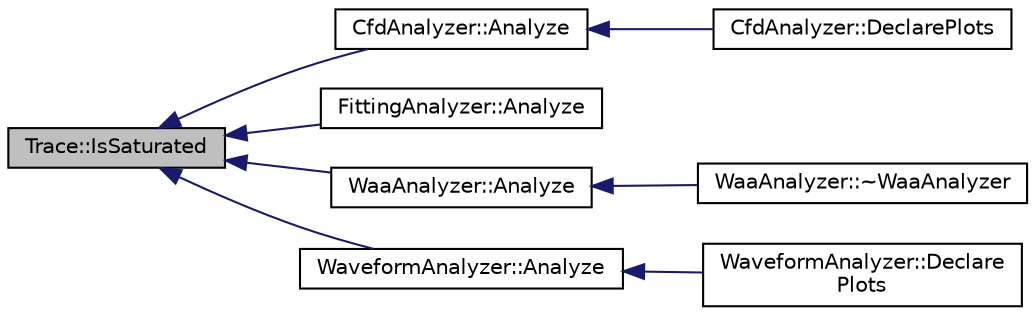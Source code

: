 digraph "Trace::IsSaturated"
{
  edge [fontname="Helvetica",fontsize="10",labelfontname="Helvetica",labelfontsize="10"];
  node [fontname="Helvetica",fontsize="10",shape=record];
  rankdir="LR";
  Node1 [label="Trace::IsSaturated",height=0.2,width=0.4,color="black", fillcolor="grey75", style="filled", fontcolor="black"];
  Node1 -> Node2 [dir="back",color="midnightblue",fontsize="10",style="solid",fontname="Helvetica"];
  Node2 [label="CfdAnalyzer::Analyze",height=0.2,width=0.4,color="black", fillcolor="white", style="filled",URL="$d5/d61/class_cfd_analyzer.html#a033267b19893a5c655dd186cbc73853e"];
  Node2 -> Node3 [dir="back",color="midnightblue",fontsize="10",style="solid",fontname="Helvetica"];
  Node3 [label="CfdAnalyzer::DeclarePlots",height=0.2,width=0.4,color="black", fillcolor="white", style="filled",URL="$d5/d61/class_cfd_analyzer.html#a09ee7711fb9948913e2aa0b6a022d25e"];
  Node1 -> Node4 [dir="back",color="midnightblue",fontsize="10",style="solid",fontname="Helvetica"];
  Node4 [label="FittingAnalyzer::Analyze",height=0.2,width=0.4,color="black", fillcolor="white", style="filled",URL="$d8/d35/class_fitting_analyzer.html#ae3f301aba508287caefbe46f39f1914d"];
  Node1 -> Node5 [dir="back",color="midnightblue",fontsize="10",style="solid",fontname="Helvetica"];
  Node5 [label="WaaAnalyzer::Analyze",height=0.2,width=0.4,color="black", fillcolor="white", style="filled",URL="$d1/d61/class_waa_analyzer.html#acb271698a71ece00c719b7f8ad4c3025"];
  Node5 -> Node6 [dir="back",color="midnightblue",fontsize="10",style="solid",fontname="Helvetica"];
  Node6 [label="WaaAnalyzer::~WaaAnalyzer",height=0.2,width=0.4,color="black", fillcolor="white", style="filled",URL="$d1/d61/class_waa_analyzer.html#acf4c091fd816f6cac524499091094079"];
  Node1 -> Node7 [dir="back",color="midnightblue",fontsize="10",style="solid",fontname="Helvetica"];
  Node7 [label="WaveformAnalyzer::Analyze",height=0.2,width=0.4,color="black", fillcolor="white", style="filled",URL="$da/d8c/class_waveform_analyzer.html#a36eda222c9ffa40319cd0ba9ebe62a0a"];
  Node7 -> Node8 [dir="back",color="midnightblue",fontsize="10",style="solid",fontname="Helvetica"];
  Node8 [label="WaveformAnalyzer::Declare\lPlots",height=0.2,width=0.4,color="black", fillcolor="white", style="filled",URL="$da/d8c/class_waveform_analyzer.html#a9ab9178974207b8f16eccb28bbadec2c"];
}
